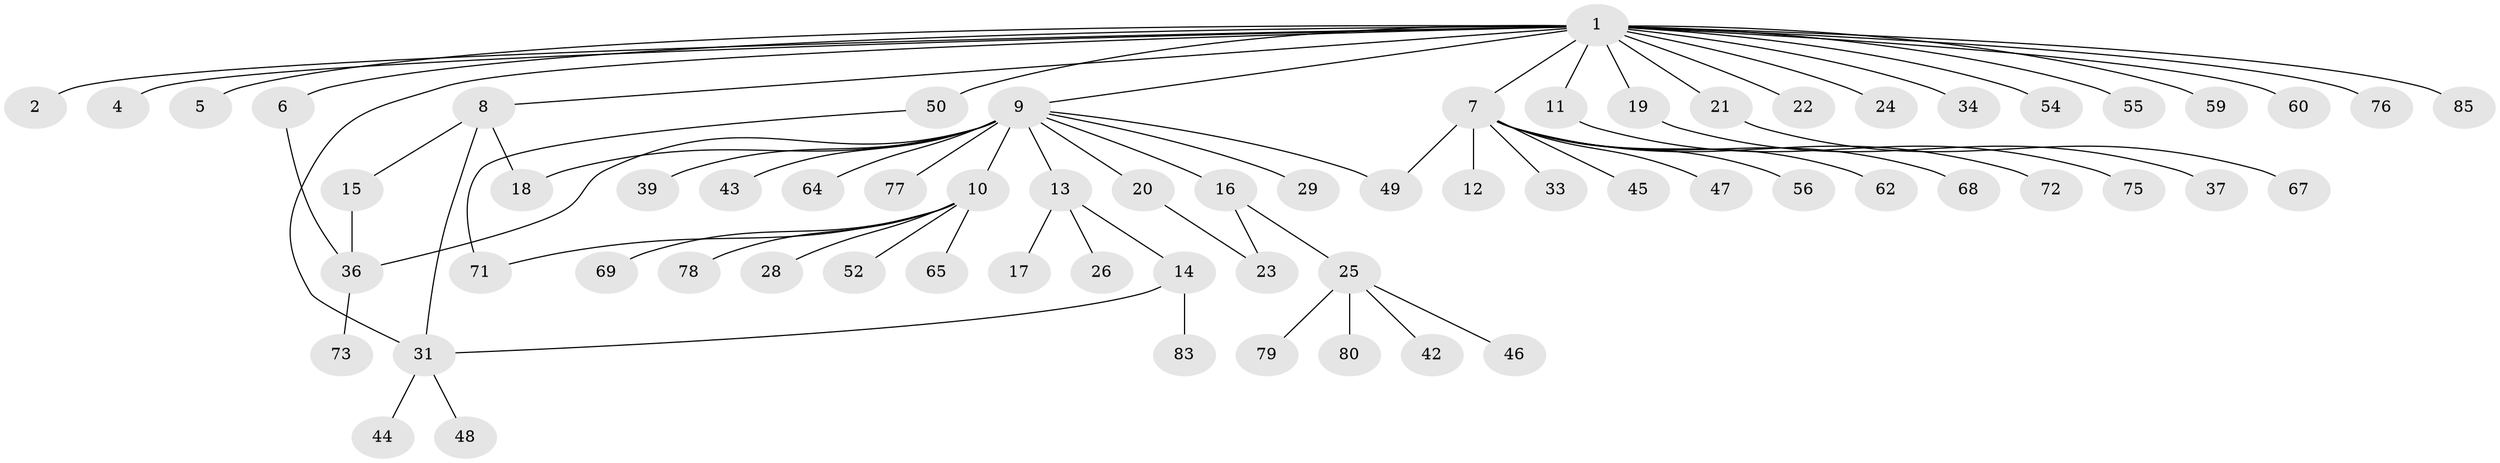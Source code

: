 // Generated by graph-tools (version 1.1) at 2025/23/03/03/25 07:23:53]
// undirected, 65 vertices, 72 edges
graph export_dot {
graph [start="1"]
  node [color=gray90,style=filled];
  1 [super="+3"];
  2;
  4;
  5;
  6;
  7 [super="+35"];
  8 [super="+81"];
  9 [super="+40"];
  10 [super="+38"];
  11 [super="+58"];
  12;
  13 [super="+57"];
  14 [super="+41"];
  15;
  16 [super="+30"];
  17 [super="+66"];
  18;
  19 [super="+70"];
  20 [super="+82"];
  21;
  22;
  23;
  24;
  25 [super="+27"];
  26;
  28;
  29;
  31 [super="+32"];
  33;
  34 [super="+51"];
  36 [super="+84"];
  37 [super="+53"];
  39;
  42;
  43;
  44;
  45;
  46;
  47;
  48;
  49 [super="+61"];
  50 [super="+63"];
  52;
  54;
  55;
  56 [super="+74"];
  59;
  60;
  62;
  64;
  65;
  67;
  68;
  69;
  71;
  72;
  73;
  75;
  76;
  77;
  78;
  79;
  80;
  83;
  85;
  1 -- 2;
  1 -- 4;
  1 -- 5;
  1 -- 7;
  1 -- 8;
  1 -- 19;
  1 -- 21;
  1 -- 55;
  1 -- 60;
  1 -- 76;
  1 -- 34;
  1 -- 6;
  1 -- 9;
  1 -- 11;
  1 -- 50 [weight=2];
  1 -- 85;
  1 -- 22;
  1 -- 54;
  1 -- 24;
  1 -- 59;
  1 -- 31;
  6 -- 36;
  7 -- 12;
  7 -- 33;
  7 -- 45;
  7 -- 47;
  7 -- 56;
  7 -- 62;
  7 -- 72;
  7 -- 49;
  7 -- 68;
  8 -- 15;
  8 -- 18;
  8 -- 31;
  9 -- 10;
  9 -- 13;
  9 -- 16;
  9 -- 18;
  9 -- 20;
  9 -- 29;
  9 -- 39;
  9 -- 43;
  9 -- 49;
  9 -- 64;
  9 -- 77;
  9 -- 36;
  10 -- 28;
  10 -- 69;
  10 -- 78;
  10 -- 65;
  10 -- 52;
  10 -- 71;
  11 -- 75;
  13 -- 14;
  13 -- 17;
  13 -- 26;
  14 -- 31;
  14 -- 83;
  15 -- 36;
  16 -- 23;
  16 -- 25;
  19 -- 37;
  20 -- 23;
  21 -- 67;
  25 -- 42;
  25 -- 46;
  25 -- 79;
  25 -- 80;
  31 -- 48;
  31 -- 44;
  36 -- 73;
  50 -- 71;
}
